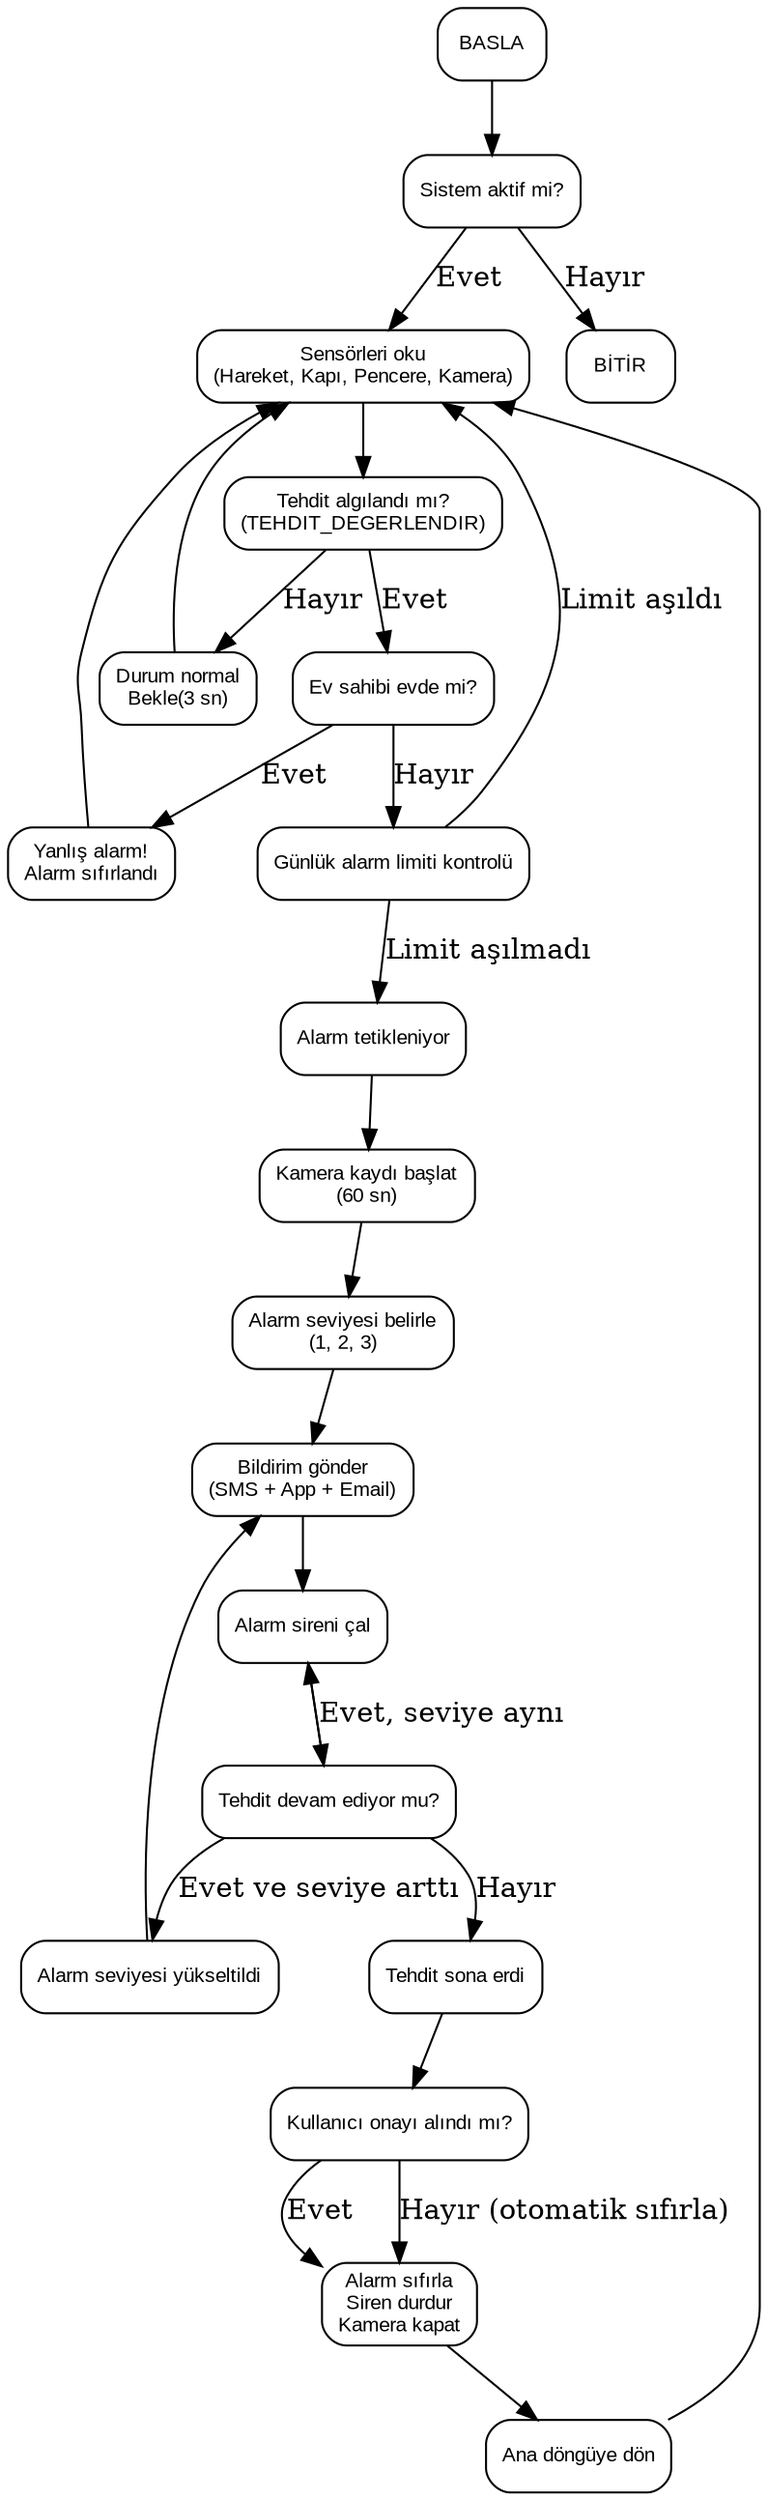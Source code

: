 digraph SmartHomeSecurity24_7 {
    rankdir=TB;
    node [shape=rectangle, style=rounded, fontname="Arial", fontsize=10];

    Start [label="BASLA"];
    Active [label="Sistem aktif mi?"];
    ReadSensors [label="Sensörleri oku\n(Hareket, Kapı, Pencere, Kamera)"];
    Evaluate [label="Tehdit algılandı mı?\n(TEHDIT_DEGERLENDIR)"];
    Normal [label="Durum normal\nBekle(3 sn)"];
    OwnerCheck [label="Ev sahibi evde mi?"];
    FalseAlarm [label="Yanlış alarm!\nAlarm sıfırlandı"];
    LimitCheck [label="Günlük alarm limiti kontrolü"];
    AlarmTrigger [label="Alarm tetikleniyor"];
    Camera [label="Kamera kaydı başlat\n(60 sn)"];
    AlarmLevel [label="Alarm seviyesi belirle\n(1, 2, 3)"];
    Notify [label="Bildirim gönder\n(SMS + App + Email)"];
    Siren [label="Alarm sireni çal"];
    Recheck [label="Tehdit devam ediyor mu?"];
    LevelUp [label="Alarm seviyesi yükseltildi"];
    ThreatEnd [label="Tehdit sona erdi"];
    UserConfirm [label="Kullanıcı onayı alındı mı?"];
    Reset [label="Alarm sıfırla\nSiren durdur\nKamera kapat"];
    Loop [label="Ana döngüye dön"];
    End [label="BİTİR"];

    // Ana akış
    Start -> Active;
    Active -> ReadSensors [label="Evet"];
    Active -> End [label="Hayır"];
    
    ReadSensors -> Evaluate;
    Evaluate -> Normal [label="Hayır"];
    Evaluate -> OwnerCheck [label="Evet"];

    Normal -> ReadSensors;

    OwnerCheck -> FalseAlarm [label="Evet"];
    OwnerCheck -> LimitCheck [label="Hayır"];

    FalseAlarm -> ReadSensors;

    LimitCheck -> AlarmTrigger [label="Limit aşılmadı"];
    LimitCheck -> ReadSensors [label="Limit aşıldı"];

    AlarmTrigger -> Camera;
    Camera -> AlarmLevel;
    AlarmLevel -> Notify;
    Notify -> Siren;
    Siren -> Recheck;

    // Tehdit kontrol döngüsü
    Recheck -> ThreatEnd [label="Hayır"];
    Recheck -> LevelUp [label="Evet ve seviye arttı"];
    Recheck -> Siren [label="Evet, seviye aynı"];

    LevelUp -> Notify;
    ThreatEnd -> UserConfirm;

    UserConfirm -> Reset [label="Evet"];
    UserConfirm -> Reset [label="Hayır (otomatik sıfırla)"];

    Reset -> Loop;
    Loop -> ReadSensors;
}
